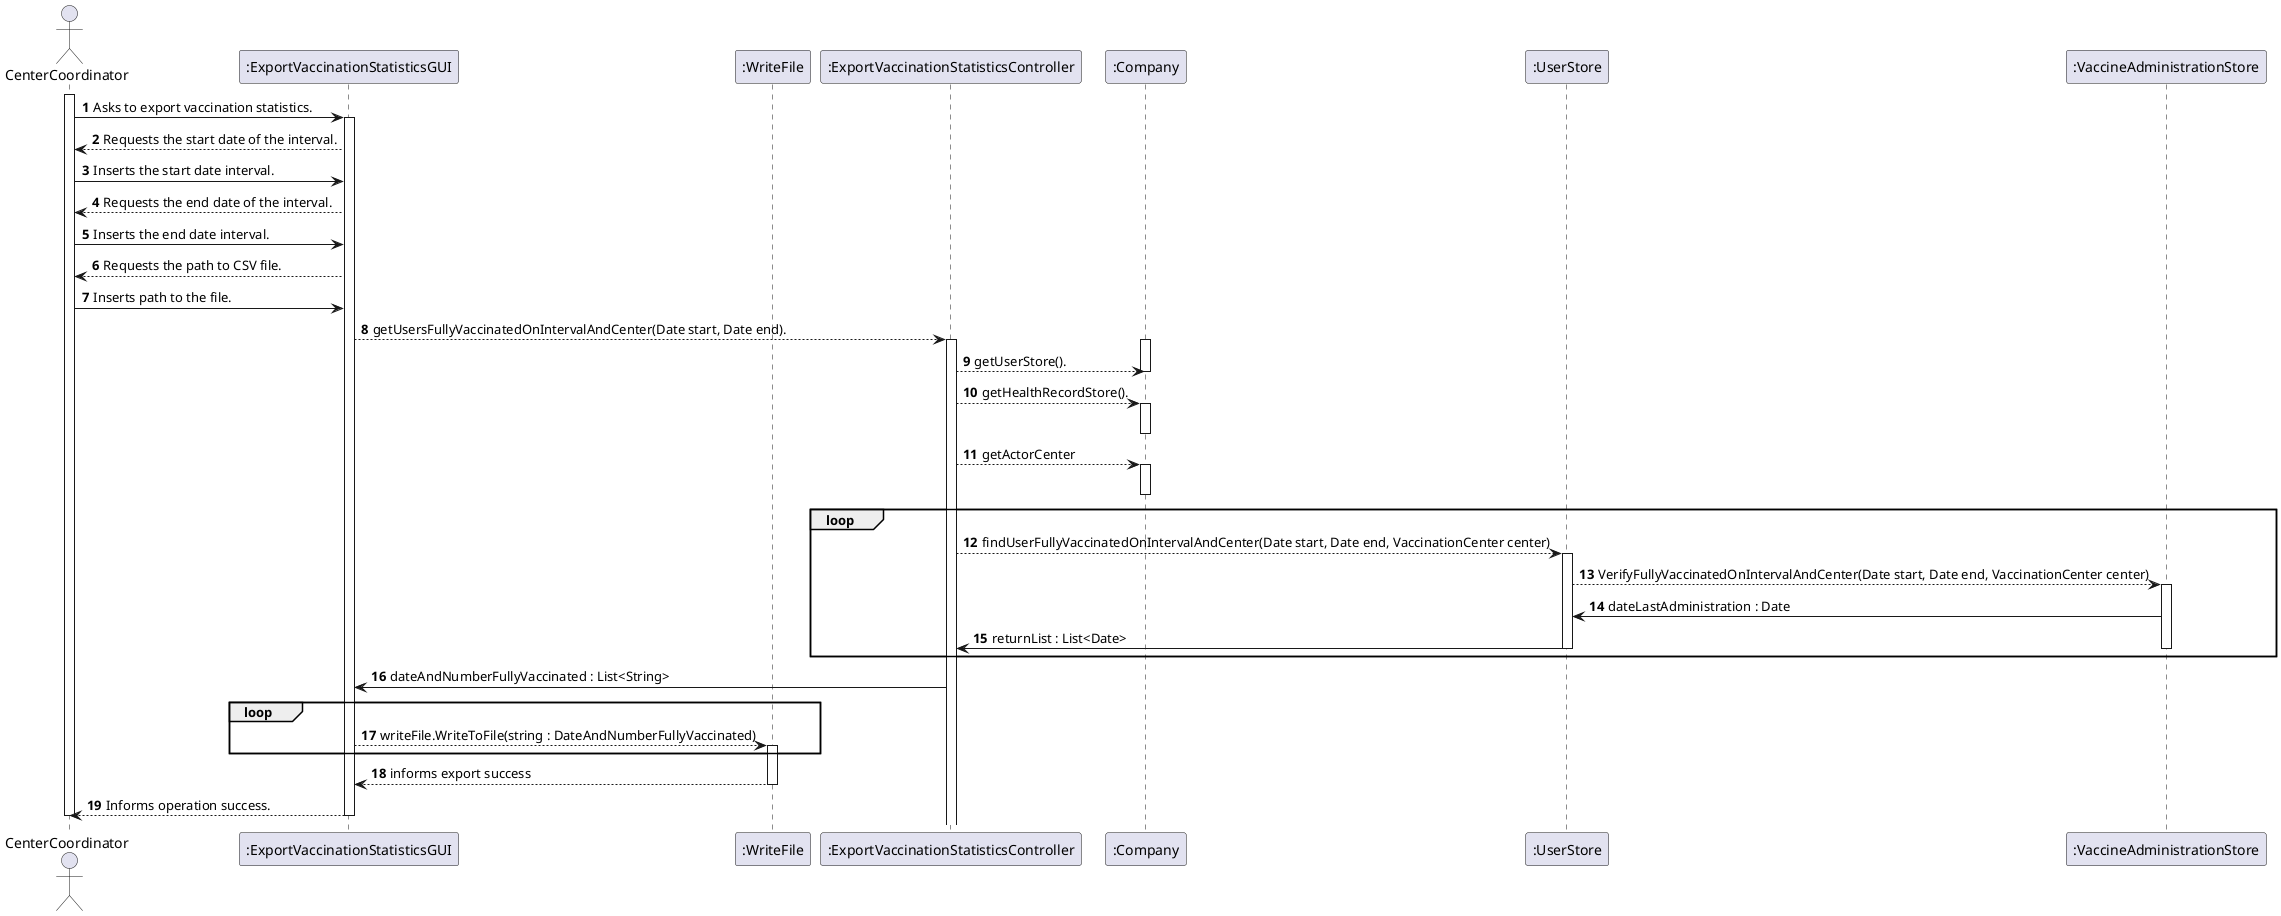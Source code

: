 @startuml
'https://plantuml.com/sequence-diagram

autonumber


actor "CenterCoordinator" as COORD

participant ":ExportVaccinationStatisticsGUI" as UI
participant ":WriteFile" as WF
participant ":ExportVaccinationStatisticsController" as CTRL
participant ":Company" as COMP
participant ":UserStore" as US
participant ":VaccineAdministrationStore" as HRS

activate COORD

"COORD" -> UI: Asks to export vaccination statistics.

activate UI
"COORD" <-- UI : Requests the start date of the interval.
"COORD" -> UI: Inserts the start date interval.
"COORD" <-- UI : Requests the end date of the interval.
"COORD" -> UI: Inserts the end date interval.
"COORD" <-- UI : Requests the path to CSV file.
"COORD" -> UI: Inserts path to the file.

UI --> CTRL : getUsersFullyVaccinatedOnIntervalAndCenter(Date start, Date end).
activate CTRL
activate COMP
CTRL --> COMP : getUserStore().
deactivate COMP
CTRL --> COMP : getHealthRecordStore().
activate COMP
deactivate COMP
CTRL --> COMP : getActorCenter
activate COMP
deactivate COMP
loop
CTRL --> US : findUserFullyVaccinatedOnIntervalAndCenter(Date start, Date end, VaccinationCenter center)
activate US
US --> HRS : VerifyFullyVaccinatedOnIntervalAndCenter(Date start, Date end, VaccinationCenter center)
activate HRS
HRS -> US : dateLastAdministration : Date
US -> CTRL : returnList : List<Date>
deactivate HRS
deactivate US
end
CTRL -> UI : dateAndNumberFullyVaccinated : List<String>
loop
UI --> WF : writeFile.WriteToFile(string : DateAndNumberFullyVaccinated)
activate WF
end
WF --> UI : informs export success
deactivate WF
"COORD" <-- UI : Informs operation success.
deactivate UI
deactivate COORD


@enduml